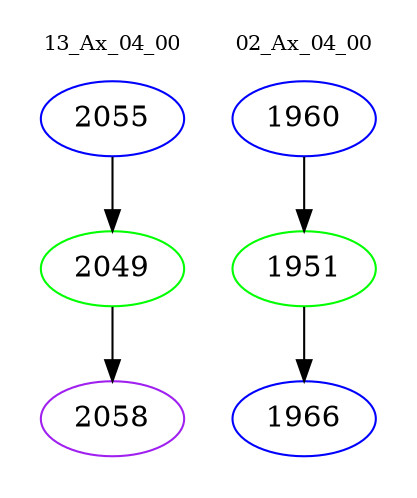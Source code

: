 digraph{
subgraph cluster_0 {
color = white
label = "13_Ax_04_00";
fontsize=10;
T0_2055 [label="2055", color="blue"]
T0_2055 -> T0_2049 [color="black"]
T0_2049 [label="2049", color="green"]
T0_2049 -> T0_2058 [color="black"]
T0_2058 [label="2058", color="purple"]
}
subgraph cluster_1 {
color = white
label = "02_Ax_04_00";
fontsize=10;
T1_1960 [label="1960", color="blue"]
T1_1960 -> T1_1951 [color="black"]
T1_1951 [label="1951", color="green"]
T1_1951 -> T1_1966 [color="black"]
T1_1966 [label="1966", color="blue"]
}
}
